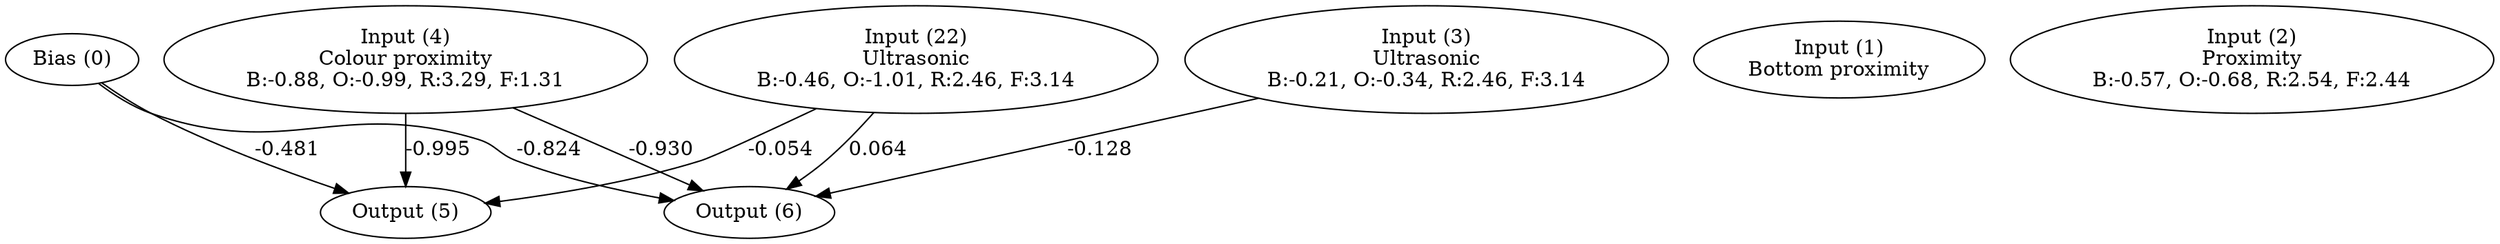 digraph G {
  0 [ label="Bias (0)" ];
  1 [ label="Input (1)\nBottom proximity" ];
  2 [ label="Input (2)\nProximity\nB:-0.57, O:-0.68, R:2.54, F:2.44" ];
  3 [ label="Input (3)\nUltrasonic\nB:-0.21, O:-0.34, R:2.46, F:3.14" ];
  4 [ label="Input (4)\nColour proximity\nB:-0.88, O:-0.99, R:3.29, F:1.31" ];
  22 [ label="Input (22)\nUltrasonic\nB:-0.46, O:-1.01, R:2.46, F:3.14" ];
  5 [ label="Output (5)" ];
  6 [ label="Output (6)" ];
  { rank=same 0 1 2 3 4 22 }
  { rank=same 5 6 }
  0 -> 5 [ label="-0.481" ];
  0 -> 6 [ label="-0.824" ];
  3 -> 6 [ label="-0.128" ];
  4 -> 5 [ label="-0.995" ];
  4 -> 6 [ label="-0.930" ];
  22 -> 5 [ label="-0.054" ];
  22 -> 6 [ label="0.064" ];
}
